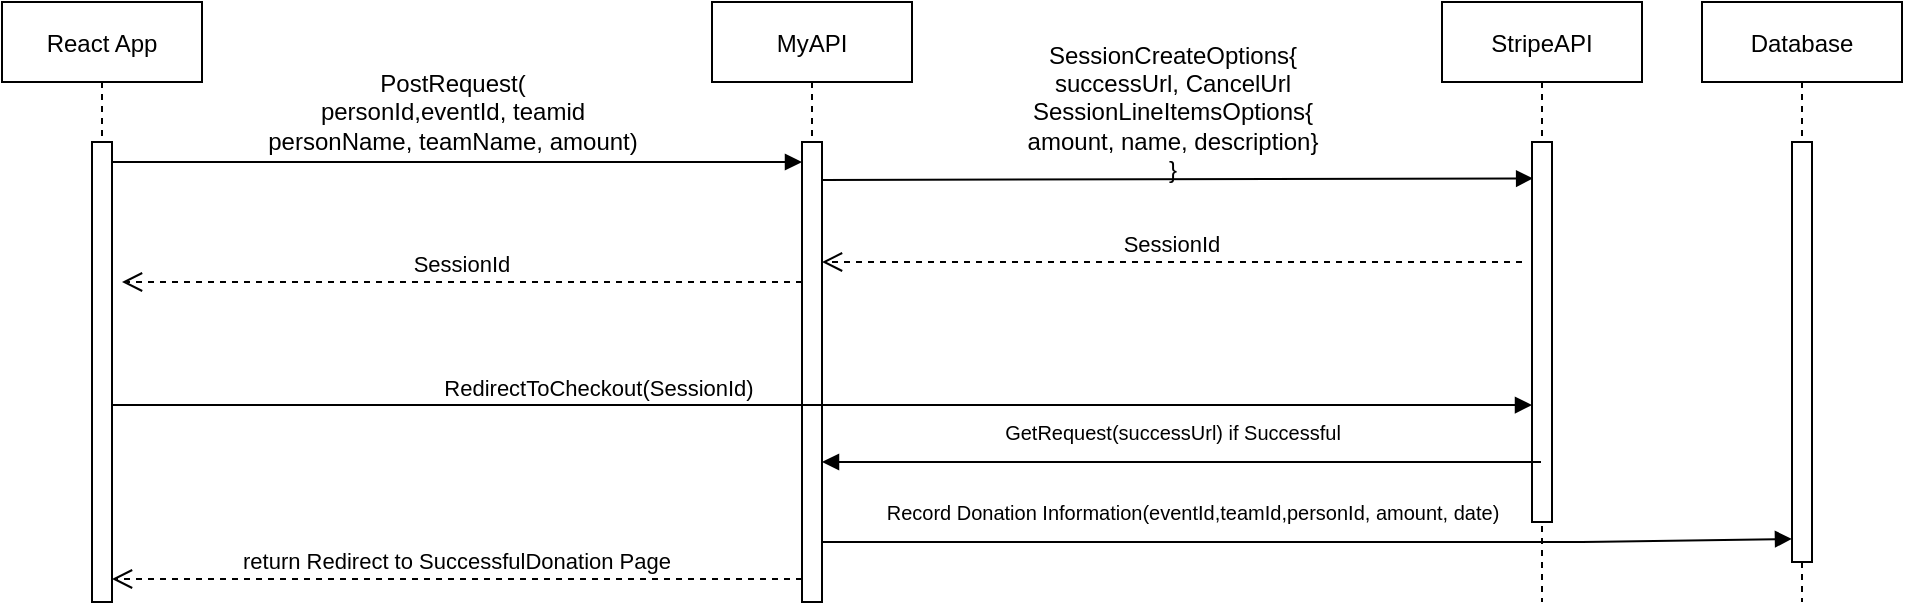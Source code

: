 <?xml version="1.0" encoding="UTF-8"?>
<mxfile version="20.6.2" type="device"><diagram id="Q5N4Jtd9KRcFXBTCRbrj" name="Page-1"><mxGraphModel dx="1119" dy="505" grid="1" gridSize="10" guides="1" tooltips="1" connect="1" arrows="1" fold="1" page="1" pageScale="1" pageWidth="850" pageHeight="1100" math="0" shadow="0"><root><mxCell id="0"/><mxCell id="1" parent="0"/><mxCell id="2" value="React App" style="shape=umlLifeline;perimeter=lifelinePerimeter;container=1;collapsible=0;recursiveResize=0;rounded=0;shadow=0;strokeWidth=1;" parent="1" vertex="1"><mxGeometry x="20" y="80" width="100" height="300" as="geometry"/></mxCell><mxCell id="3" value="" style="points=[];perimeter=orthogonalPerimeter;rounded=0;shadow=0;strokeWidth=1;" parent="2" vertex="1"><mxGeometry x="45" y="70" width="10" height="230" as="geometry"/></mxCell><mxCell id="4" value="MyAPI" style="shape=umlLifeline;perimeter=lifelinePerimeter;container=1;collapsible=0;recursiveResize=0;rounded=0;shadow=0;strokeWidth=1;" parent="1" vertex="1"><mxGeometry x="375" y="80" width="100" height="300" as="geometry"/></mxCell><mxCell id="5" value="" style="points=[];perimeter=orthogonalPerimeter;rounded=0;shadow=0;strokeWidth=1;" parent="4" vertex="1"><mxGeometry x="45" y="70" width="10" height="230" as="geometry"/></mxCell><mxCell id="6" value="return Redirect to SuccessfulDonation Page" style="verticalAlign=bottom;endArrow=open;dashed=1;endSize=8;exitX=0;exitY=0.95;shadow=0;strokeWidth=1;" parent="1" source="5" target="3" edge="1"><mxGeometry relative="1" as="geometry"><mxPoint x="275" y="236" as="targetPoint"/></mxGeometry></mxCell><mxCell id="7" value="" style="verticalAlign=bottom;endArrow=block;shadow=0;strokeWidth=1;" parent="1" source="3" edge="1"><mxGeometry relative="1" as="geometry"><mxPoint x="275" y="160" as="sourcePoint"/><mxPoint x="420.0" y="160" as="targetPoint"/><Array as="points"><mxPoint x="380" y="160"/></Array></mxGeometry></mxCell><mxCell id="8" value="StripeAPI" style="shape=umlLifeline;perimeter=lifelinePerimeter;container=1;collapsible=0;recursiveResize=0;rounded=0;shadow=0;strokeWidth=1;" parent="1" vertex="1"><mxGeometry x="740" y="80" width="100" height="300" as="geometry"/></mxCell><mxCell id="9" value="" style="points=[];perimeter=orthogonalPerimeter;rounded=0;shadow=0;strokeWidth=1;" parent="8" vertex="1"><mxGeometry x="45" y="70" width="10" height="190" as="geometry"/></mxCell><mxCell id="10" value="" style="verticalAlign=bottom;endArrow=block;shadow=0;strokeWidth=1;entryX=0.057;entryY=0.096;entryDx=0;entryDy=0;entryPerimeter=0;" parent="1" target="9" edge="1"><mxGeometry relative="1" as="geometry"><mxPoint x="430.0" y="169" as="sourcePoint"/><mxPoint x="780" y="170" as="targetPoint"/></mxGeometry></mxCell><mxCell id="11" value="SessionId" style="verticalAlign=bottom;endArrow=open;dashed=1;endSize=8;shadow=0;strokeWidth=1;" parent="1" edge="1"><mxGeometry x="-0.001" relative="1" as="geometry"><mxPoint x="430.0" y="210" as="targetPoint"/><mxPoint x="780" y="210" as="sourcePoint"/><Array as="points"><mxPoint x="650" y="210"/></Array><mxPoint as="offset"/></mxGeometry></mxCell><mxCell id="12" value="SessionId" style="verticalAlign=bottom;endArrow=open;dashed=1;endSize=8;shadow=0;strokeWidth=1;" parent="1" edge="1"><mxGeometry relative="1" as="geometry"><mxPoint x="80" y="220" as="targetPoint"/><mxPoint x="420.0" y="220" as="sourcePoint"/><Array as="points"><mxPoint x="280" y="220"/></Array><mxPoint as="offset"/></mxGeometry></mxCell><mxCell id="13" value="" style="verticalAlign=bottom;endArrow=block;shadow=0;strokeWidth=1;exitX=1.005;exitY=0.572;exitDx=0;exitDy=0;exitPerimeter=0;" parent="1" source="3" target="9" edge="1"><mxGeometry relative="1" as="geometry"><mxPoint x="80" y="260" as="sourcePoint"/><mxPoint x="780" y="260" as="targetPoint"/></mxGeometry></mxCell><mxCell id="14" value="RedirectToCheckout(SessionId)" style="edgeLabel;html=1;align=center;verticalAlign=middle;resizable=0;points=[];" parent="13" vertex="1" connectable="0"><mxGeometry x="-0.317" y="1" relative="1" as="geometry"><mxPoint y="-8" as="offset"/></mxGeometry></mxCell><mxCell id="15" value="" style="verticalAlign=bottom;endArrow=block;shadow=0;strokeWidth=1;" parent="1" source="8" target="5" edge="1"><mxGeometry relative="1" as="geometry"><mxPoint x="780" y="310" as="sourcePoint"/><mxPoint x="430" y="300" as="targetPoint"/><Array as="points"><mxPoint x="650" y="310"/><mxPoint x="540" y="310"/></Array></mxGeometry></mxCell><mxCell id="16" value="&lt;font style=&quot;font-size: 10px;&quot;&gt;GetRequest(successUrl) if Successful&lt;/font&gt;" style="text;html=1;align=center;verticalAlign=middle;resizable=0;points=[];autosize=1;strokeColor=none;fillColor=none;" parent="1" vertex="1"><mxGeometry x="510" y="280" width="190" height="30" as="geometry"/></mxCell><mxCell id="17" value="&lt;span style=&quot;font-size: 12px;&quot;&gt;SessionCreateOptions{&lt;/span&gt;&lt;br style=&quot;font-size: 12px;&quot;&gt;&lt;span style=&quot;font-size: 12px;&quot;&gt;successUrl, CancelUrl&lt;/span&gt;&lt;br style=&quot;font-size: 12px;&quot;&gt;&lt;span style=&quot;font-size: 12px;&quot;&gt;SessionLineItemsOptions{&lt;/span&gt;&lt;br style=&quot;font-size: 12px;&quot;&gt;&lt;span style=&quot;font-size: 12px;&quot;&gt;amount, name, description}&lt;/span&gt;&lt;br style=&quot;font-size: 12px;&quot;&gt;&lt;span style=&quot;font-size: 12px;&quot;&gt;}&lt;/span&gt;" style="text;html=1;align=center;verticalAlign=middle;resizable=0;points=[];autosize=1;strokeColor=none;fillColor=none;fontSize=10;" parent="1" vertex="1"><mxGeometry x="520" y="90" width="170" height="90" as="geometry"/></mxCell><mxCell id="18" value="&lt;span style=&quot;font-size: 12px;&quot;&gt;PostRequest(&lt;/span&gt;&lt;br style=&quot;font-size: 12px;&quot;&gt;&lt;span style=&quot;font-size: 12px;&quot;&gt;personId,eventId, teamid&lt;/span&gt;&lt;br style=&quot;font-size: 12px;&quot;&gt;&lt;span style=&quot;font-size: 12px;&quot;&gt;personName,&amp;nbsp;teamName,&amp;nbsp;amount)&lt;/span&gt;" style="text;html=1;align=center;verticalAlign=middle;resizable=0;points=[];autosize=1;strokeColor=none;fillColor=none;fontSize=10;" parent="1" vertex="1"><mxGeometry x="140" y="105" width="210" height="60" as="geometry"/></mxCell><mxCell id="19" value="Database" style="shape=umlLifeline;perimeter=lifelinePerimeter;container=1;collapsible=0;recursiveResize=0;rounded=0;shadow=0;strokeWidth=1;" parent="1" vertex="1"><mxGeometry x="870" y="80" width="100" height="300" as="geometry"/></mxCell><mxCell id="20" value="" style="points=[];perimeter=orthogonalPerimeter;rounded=0;shadow=0;strokeWidth=1;" parent="19" vertex="1"><mxGeometry x="45" y="70" width="10" height="210" as="geometry"/></mxCell><mxCell id="21" value="Record Donation Information(eventId,teamId,personId, amount, date)" style="text;html=1;align=center;verticalAlign=middle;resizable=0;points=[];autosize=1;strokeColor=none;fillColor=none;fontSize=10;" parent="1" vertex="1"><mxGeometry x="450" y="320" width="330" height="30" as="geometry"/></mxCell><mxCell id="22" value="" style="verticalAlign=bottom;endArrow=block;shadow=0;strokeWidth=1;entryX=0;entryY=0.945;entryDx=0;entryDy=0;entryPerimeter=0;" parent="1" target="20" edge="1"><mxGeometry relative="1" as="geometry"><mxPoint x="430.0" y="350" as="sourcePoint"/><mxPoint x="1139.95" y="340" as="targetPoint"/><Array as="points"><mxPoint x="630" y="350"/><mxPoint x="810" y="350"/></Array></mxGeometry></mxCell></root></mxGraphModel></diagram></mxfile>